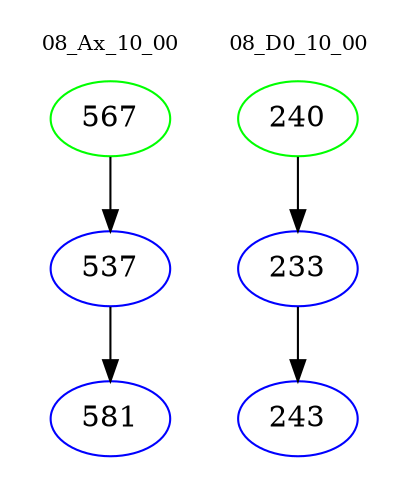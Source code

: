 digraph{
subgraph cluster_0 {
color = white
label = "08_Ax_10_00";
fontsize=10;
T0_567 [label="567", color="green"]
T0_567 -> T0_537 [color="black"]
T0_537 [label="537", color="blue"]
T0_537 -> T0_581 [color="black"]
T0_581 [label="581", color="blue"]
}
subgraph cluster_1 {
color = white
label = "08_D0_10_00";
fontsize=10;
T1_240 [label="240", color="green"]
T1_240 -> T1_233 [color="black"]
T1_233 [label="233", color="blue"]
T1_233 -> T1_243 [color="black"]
T1_243 [label="243", color="blue"]
}
}

